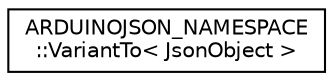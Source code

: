 digraph "Graphical Class Hierarchy"
{
 // LATEX_PDF_SIZE
  edge [fontname="Helvetica",fontsize="10",labelfontname="Helvetica",labelfontsize="10"];
  node [fontname="Helvetica",fontsize="10",shape=record];
  rankdir="LR";
  Node0 [label="ARDUINOJSON_NAMESPACE\l::VariantTo\< JsonObject \>",height=0.2,width=0.4,color="black", fillcolor="white", style="filled",URL="$structARDUINOJSON__NAMESPACE_1_1VariantTo_3_01JsonObject_01_4.html",tooltip=" "];
}

